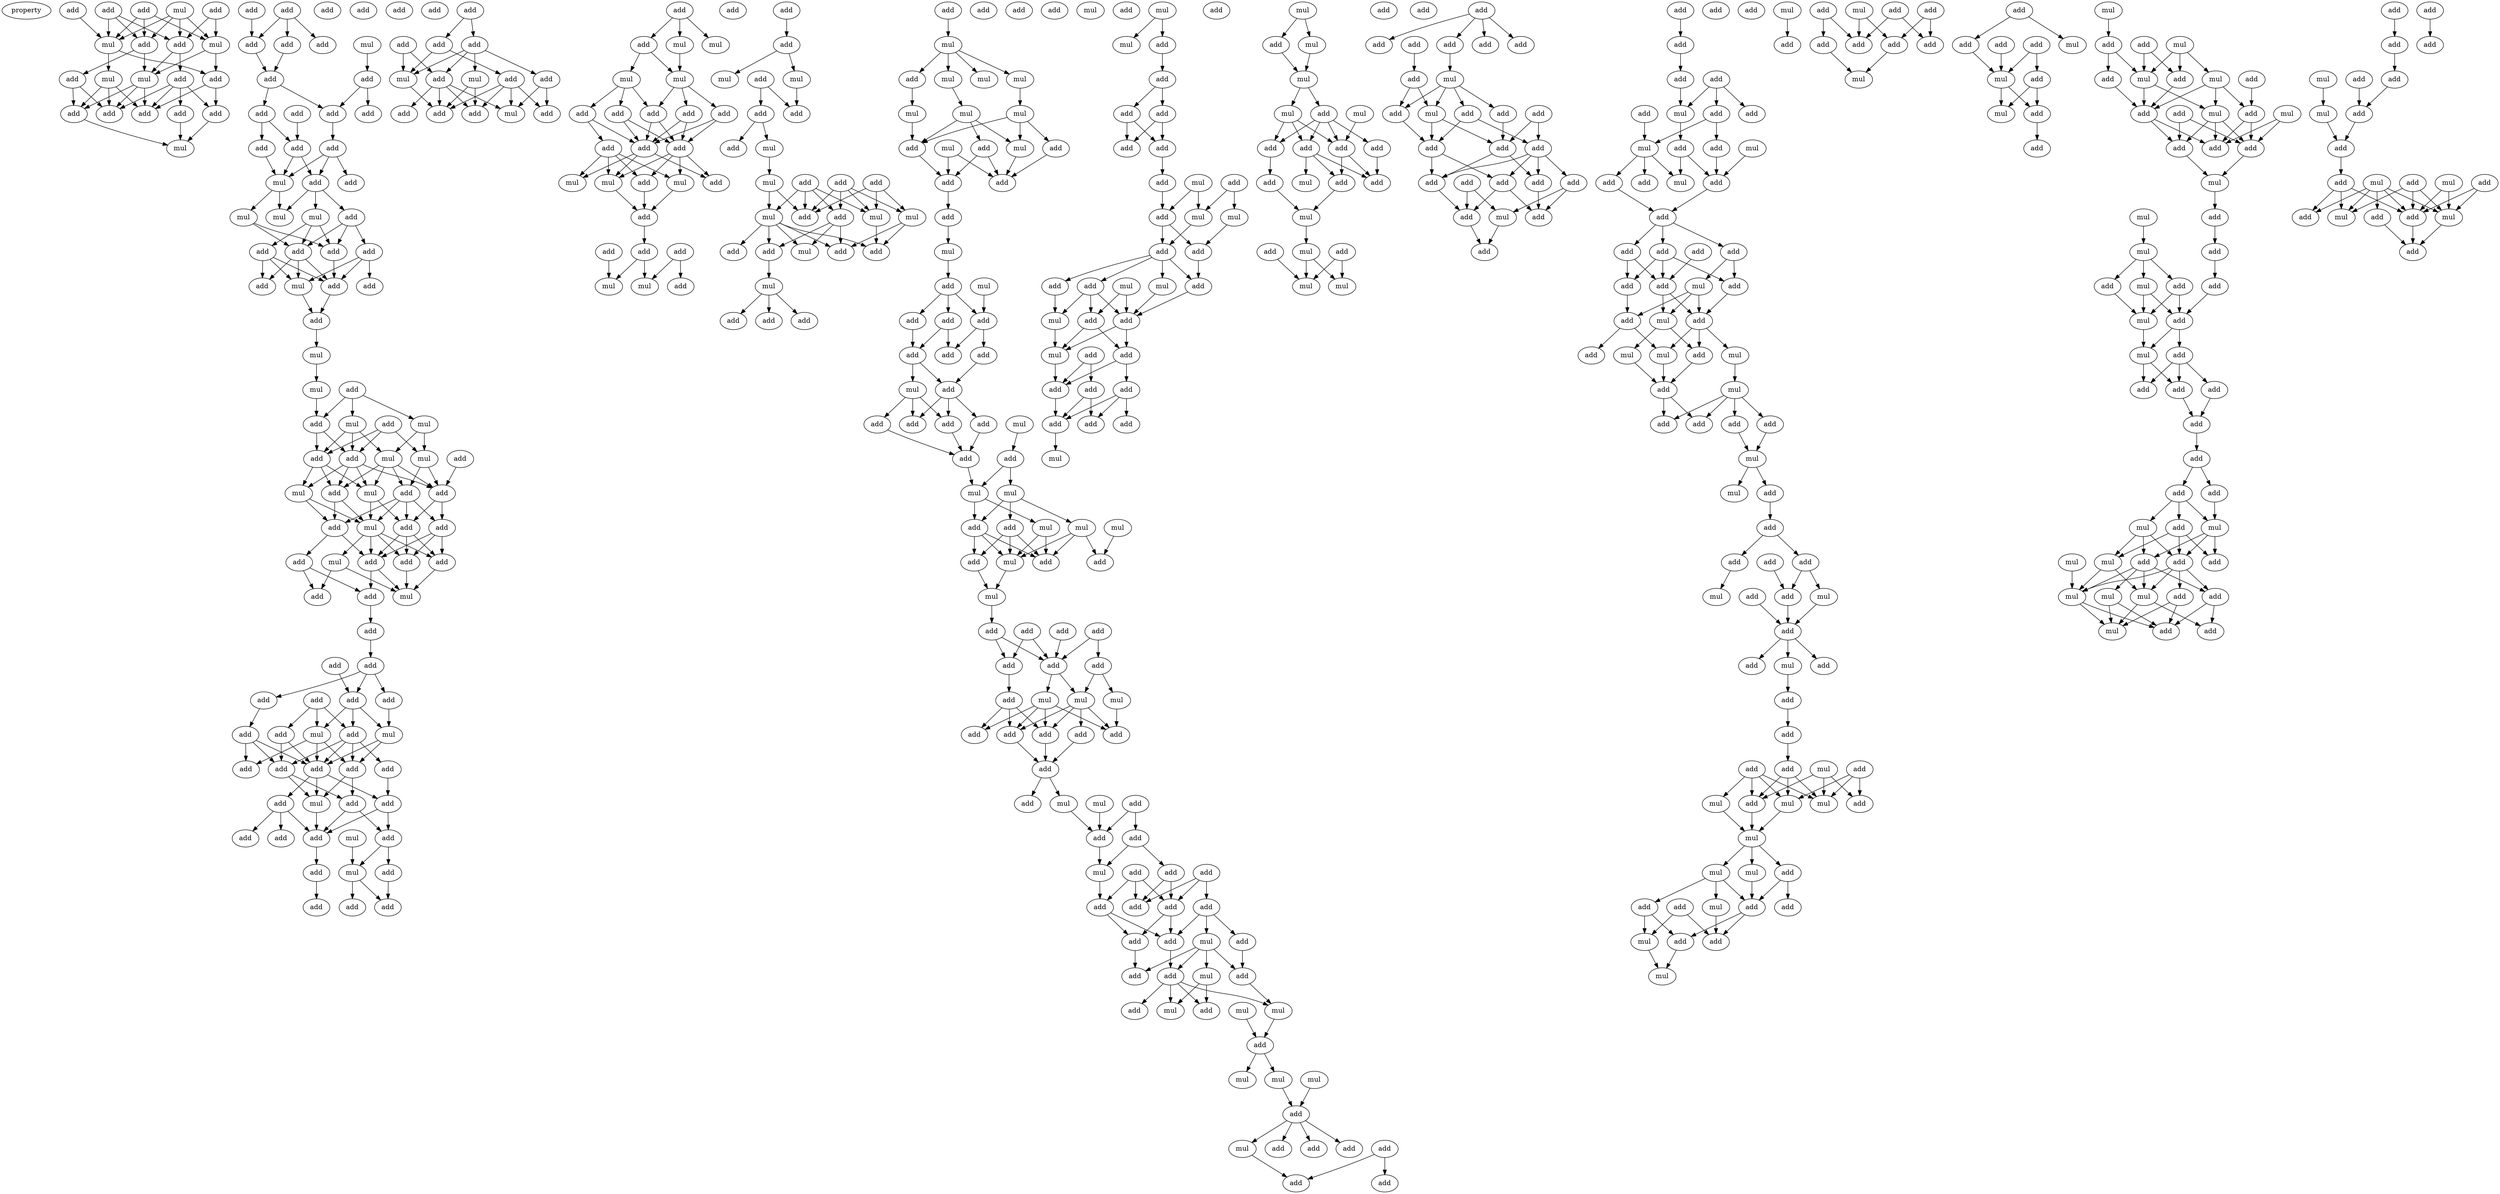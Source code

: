 digraph {
    node [fontcolor=black]
    property [mul=2,lf=1.9]
    0 [ label = mul ];
    1 [ label = add ];
    2 [ label = add ];
    3 [ label = add ];
    4 [ label = add ];
    5 [ label = add ];
    6 [ label = mul ];
    7 [ label = add ];
    8 [ label = mul ];
    9 [ label = add ];
    10 [ label = mul ];
    11 [ label = add ];
    12 [ label = mul ];
    13 [ label = add ];
    14 [ label = add ];
    15 [ label = add ];
    16 [ label = add ];
    17 [ label = add ];
    18 [ label = add ];
    19 [ label = mul ];
    20 [ label = add ];
    21 [ label = add ];
    22 [ label = add ];
    23 [ label = mul ];
    24 [ label = add ];
    25 [ label = add ];
    26 [ label = add ];
    27 [ label = add ];
    28 [ label = add ];
    29 [ label = add ];
    30 [ label = add ];
    31 [ label = add ];
    32 [ label = add ];
    33 [ label = add ];
    34 [ label = add ];
    35 [ label = add ];
    36 [ label = add ];
    37 [ label = mul ];
    38 [ label = mul ];
    39 [ label = add ];
    40 [ label = mul ];
    41 [ label = mul ];
    42 [ label = add ];
    43 [ label = add ];
    44 [ label = add ];
    45 [ label = add ];
    46 [ label = add ];
    47 [ label = add ];
    48 [ label = add ];
    49 [ label = mul ];
    50 [ label = add ];
    51 [ label = mul ];
    52 [ label = add ];
    53 [ label = add ];
    54 [ label = mul ];
    55 [ label = mul ];
    56 [ label = add ];
    57 [ label = add ];
    58 [ label = mul ];
    59 [ label = mul ];
    60 [ label = add ];
    61 [ label = mul ];
    62 [ label = add ];
    63 [ label = add ];
    64 [ label = add ];
    65 [ label = mul ];
    66 [ label = add ];
    67 [ label = mul ];
    68 [ label = add ];
    69 [ label = add ];
    70 [ label = mul ];
    71 [ label = add ];
    72 [ label = add ];
    73 [ label = add ];
    74 [ label = add ];
    75 [ label = add ];
    76 [ label = add ];
    77 [ label = mul ];
    78 [ label = add ];
    79 [ label = mul ];
    80 [ label = add ];
    81 [ label = add ];
    82 [ label = add ];
    83 [ label = add ];
    84 [ label = add ];
    85 [ label = add ];
    86 [ label = add ];
    87 [ label = add ];
    88 [ label = add ];
    89 [ label = add ];
    90 [ label = add ];
    91 [ label = add ];
    92 [ label = mul ];
    93 [ label = add ];
    94 [ label = mul ];
    95 [ label = add ];
    96 [ label = add ];
    97 [ label = add ];
    98 [ label = add ];
    99 [ label = add ];
    100 [ label = mul ];
    101 [ label = add ];
    102 [ label = add ];
    103 [ label = add ];
    104 [ label = mul ];
    105 [ label = add ];
    106 [ label = add ];
    107 [ label = add ];
    108 [ label = add ];
    109 [ label = add ];
    110 [ label = mul ];
    111 [ label = add ];
    112 [ label = add ];
    113 [ label = add ];
    114 [ label = add ];
    115 [ label = add ];
    116 [ label = add ];
    117 [ label = add ];
    118 [ label = add ];
    119 [ label = add ];
    120 [ label = add ];
    121 [ label = add ];
    122 [ label = mul ];
    123 [ label = mul ];
    124 [ label = add ];
    125 [ label = add ];
    126 [ label = add ];
    127 [ label = mul ];
    128 [ label = add ];
    129 [ label = add ];
    130 [ label = add ];
    131 [ label = mul ];
    132 [ label = add ];
    133 [ label = mul ];
    134 [ label = mul ];
    135 [ label = mul ];
    136 [ label = add ];
    137 [ label = add ];
    138 [ label = add ];
    139 [ label = add ];
    140 [ label = add ];
    141 [ label = add ];
    142 [ label = add ];
    143 [ label = add ];
    144 [ label = add ];
    145 [ label = mul ];
    146 [ label = mul ];
    147 [ label = add ];
    148 [ label = mul ];
    149 [ label = add ];
    150 [ label = add ];
    151 [ label = add ];
    152 [ label = add ];
    153 [ label = add ];
    154 [ label = add ];
    155 [ label = mul ];
    156 [ label = mul ];
    157 [ label = add ];
    158 [ label = add ];
    159 [ label = mul ];
    160 [ label = mul ];
    161 [ label = add ];
    162 [ label = add ];
    163 [ label = add ];
    164 [ label = add ];
    165 [ label = mul ];
    166 [ label = mul ];
    167 [ label = add ];
    168 [ label = add ];
    169 [ label = add ];
    170 [ label = mul ];
    171 [ label = mul ];
    172 [ label = add ];
    173 [ label = add ];
    174 [ label = mul ];
    175 [ label = add ];
    176 [ label = add ];
    177 [ label = mul ];
    178 [ label = add ];
    179 [ label = add ];
    180 [ label = mul ];
    181 [ label = add ];
    182 [ label = add ];
    183 [ label = add ];
    184 [ label = add ];
    185 [ label = mul ];
    186 [ label = add ];
    187 [ label = mul ];
    188 [ label = mul ];
    189 [ label = mul ];
    190 [ label = add ];
    191 [ label = mul ];
    192 [ label = mul ];
    193 [ label = mul ];
    194 [ label = add ];
    195 [ label = add ];
    196 [ label = mul ];
    197 [ label = mul ];
    198 [ label = add ];
    199 [ label = add ];
    200 [ label = add ];
    201 [ label = add ];
    202 [ label = mul ];
    203 [ label = add ];
    204 [ label = add ];
    205 [ label = mul ];
    206 [ label = add ];
    207 [ label = add ];
    208 [ label = add ];
    209 [ label = add ];
    210 [ label = add ];
    211 [ label = add ];
    212 [ label = add ];
    213 [ label = mul ];
    214 [ label = add ];
    215 [ label = add ];
    216 [ label = add ];
    217 [ label = add ];
    218 [ label = add ];
    219 [ label = mul ];
    220 [ label = add ];
    221 [ label = add ];
    222 [ label = mul ];
    223 [ label = mul ];
    224 [ label = add ];
    225 [ label = mul ];
    226 [ label = mul ];
    227 [ label = mul ];
    228 [ label = add ];
    229 [ label = add ];
    230 [ label = mul ];
    231 [ label = add ];
    232 [ label = add ];
    233 [ label = mul ];
    234 [ label = mul ];
    235 [ label = add ];
    236 [ label = add ];
    237 [ label = add ];
    238 [ label = add ];
    239 [ label = add ];
    240 [ label = add ];
    241 [ label = add ];
    242 [ label = mul ];
    243 [ label = mul ];
    244 [ label = mul ];
    245 [ label = add ];
    246 [ label = add ];
    247 [ label = add ];
    248 [ label = add ];
    249 [ label = add ];
    250 [ label = add ];
    251 [ label = add ];
    252 [ label = add ];
    253 [ label = mul ];
    254 [ label = add ];
    255 [ label = mul ];
    256 [ label = add ];
    257 [ label = add ];
    258 [ label = mul ];
    259 [ label = add ];
    260 [ label = add ];
    261 [ label = add ];
    262 [ label = add ];
    263 [ label = add ];
    264 [ label = add ];
    265 [ label = add ];
    266 [ label = mul ];
    267 [ label = add ];
    268 [ label = add ];
    269 [ label = add ];
    270 [ label = mul ];
    271 [ label = add ];
    272 [ label = add ];
    273 [ label = add ];
    274 [ label = add ];
    275 [ label = mul ];
    276 [ label = add ];
    277 [ label = mul ];
    278 [ label = mul ];
    279 [ label = add ];
    280 [ label = mul ];
    281 [ label = add ];
    282 [ label = mul ];
    283 [ label = mul ];
    284 [ label = add ];
    285 [ label = add ];
    286 [ label = add ];
    287 [ label = add ];
    288 [ label = add ];
    289 [ label = mul ];
    290 [ label = add ];
    291 [ label = add ];
    292 [ label = mul ];
    293 [ label = mul ];
    294 [ label = add ];
    295 [ label = add ];
    296 [ label = add ];
    297 [ label = add ];
    298 [ label = add ];
    299 [ label = add ];
    300 [ label = add ];
    301 [ label = add ];
    302 [ label = mul ];
    303 [ label = add ];
    304 [ label = mul ];
    305 [ label = mul ];
    306 [ label = add ];
    307 [ label = add ];
    308 [ label = mul ];
    309 [ label = add ];
    310 [ label = add ];
    311 [ label = mul ];
    312 [ label = add ];
    313 [ label = add ];
    314 [ label = add ];
    315 [ label = mul ];
    316 [ label = add ];
    317 [ label = mul ];
    318 [ label = add ];
    319 [ label = add ];
    320 [ label = add ];
    321 [ label = add ];
    322 [ label = add ];
    323 [ label = add ];
    324 [ label = add ];
    325 [ label = add ];
    326 [ label = mul ];
    327 [ label = mul ];
    328 [ label = add ];
    329 [ label = mul ];
    330 [ label = mul ];
    331 [ label = mul ];
    332 [ label = mul ];
    333 [ label = add ];
    334 [ label = add ];
    335 [ label = add ];
    336 [ label = add ];
    337 [ label = add ];
    338 [ label = add ];
    339 [ label = mul ];
    340 [ label = add ];
    341 [ label = add ];
    342 [ label = add ];
    343 [ label = mul ];
    344 [ label = mul ];
    345 [ label = add ];
    346 [ label = add ];
    347 [ label = add ];
    348 [ label = mul ];
    349 [ label = mul ];
    350 [ label = add ];
    351 [ label = add ];
    352 [ label = add ];
    353 [ label = add ];
    354 [ label = add ];
    355 [ label = add ];
    356 [ label = mul ];
    357 [ label = add ];
    358 [ label = add ];
    359 [ label = mul ];
    360 [ label = add ];
    361 [ label = add ];
    362 [ label = add ];
    363 [ label = add ];
    364 [ label = add ];
    365 [ label = add ];
    366 [ label = add ];
    367 [ label = add ];
    368 [ label = add ];
    369 [ label = add ];
    370 [ label = add ];
    371 [ label = add ];
    372 [ label = mul ];
    373 [ label = add ];
    374 [ label = add ];
    375 [ label = add ];
    376 [ label = add ];
    377 [ label = add ];
    378 [ label = add ];
    379 [ label = add ];
    380 [ label = add ];
    381 [ label = mul ];
    382 [ label = add ];
    383 [ label = add ];
    384 [ label = add ];
    385 [ label = mul ];
    386 [ label = mul ];
    387 [ label = mul ];
    388 [ label = add ];
    389 [ label = add ];
    390 [ label = add ];
    391 [ label = add ];
    392 [ label = add ];
    393 [ label = add ];
    394 [ label = add ];
    395 [ label = add ];
    396 [ label = add ];
    397 [ label = mul ];
    398 [ label = add ];
    399 [ label = add ];
    400 [ label = add ];
    401 [ label = mul ];
    402 [ label = add ];
    403 [ label = add ];
    404 [ label = mul ];
    405 [ label = mul ];
    406 [ label = add ];
    407 [ label = mul ];
    408 [ label = mul ];
    409 [ label = add ];
    410 [ label = add ];
    411 [ label = add ];
    412 [ label = add ];
    413 [ label = add ];
    414 [ label = mul ];
    415 [ label = mul ];
    416 [ label = add ];
    417 [ label = add ];
    418 [ label = add ];
    419 [ label = add ];
    420 [ label = add ];
    421 [ label = add ];
    422 [ label = add ];
    423 [ label = mul ];
    424 [ label = mul ];
    425 [ label = add ];
    426 [ label = add ];
    427 [ label = add ];
    428 [ label = add ];
    429 [ label = mul ];
    430 [ label = add ];
    431 [ label = mul ];
    432 [ label = add ];
    433 [ label = add ];
    434 [ label = add ];
    435 [ label = mul ];
    436 [ label = add ];
    437 [ label = add ];
    438 [ label = add ];
    439 [ label = add ];
    440 [ label = mul ];
    441 [ label = add ];
    442 [ label = mul ];
    443 [ label = mul ];
    444 [ label = mul ];
    445 [ label = mul ];
    446 [ label = mul ];
    447 [ label = add ];
    448 [ label = add ];
    449 [ label = add ];
    450 [ label = add ];
    451 [ label = mul ];
    452 [ label = add ];
    453 [ label = add ];
    454 [ label = mul ];
    455 [ label = add ];
    456 [ label = mul ];
    457 [ label = add ];
    458 [ label = add ];
    459 [ label = add ];
    460 [ label = mul ];
    461 [ label = add ];
    462 [ label = add ];
    463 [ label = add ];
    464 [ label = add ];
    465 [ label = mul ];
    466 [ label = add ];
    467 [ label = add ];
    468 [ label = mul ];
    469 [ label = add ];
    470 [ label = add ];
    471 [ label = mul ];
    472 [ label = add ];
    473 [ label = mul ];
    474 [ label = add ];
    475 [ label = add ];
    476 [ label = mul ];
    477 [ label = add ];
    478 [ label = add ];
    479 [ label = mul ];
    480 [ label = mul ];
    481 [ label = add ];
    482 [ label = add ];
    483 [ label = mul ];
    484 [ label = add ];
    485 [ label = add ];
    486 [ label = add ];
    487 [ label = mul ];
    488 [ label = add ];
    489 [ label = mul ];
    490 [ label = add ];
    491 [ label = add ];
    492 [ label = add ];
    493 [ label = mul ];
    494 [ label = add ];
    495 [ label = mul ];
    496 [ label = add ];
    497 [ label = mul ];
    498 [ label = add ];
    499 [ label = mul ];
    500 [ label = add ];
    501 [ label = add ];
    502 [ label = add ];
    503 [ label = mul ];
    504 [ label = mul ];
    505 [ label = add ];
    506 [ label = add ];
    507 [ label = add ];
    508 [ label = add ];
    509 [ label = add ];
    510 [ label = add ];
    511 [ label = add ];
    512 [ label = add ];
    513 [ label = add ];
    514 [ label = mul ];
    515 [ label = mul ];
    516 [ label = add ];
    517 [ label = add ];
    518 [ label = mul ];
    519 [ label = mul ];
    520 [ label = add ];
    521 [ label = mul ];
    522 [ label = add ];
    523 [ label = add ];
    524 [ label = mul ];
    525 [ label = mul ];
    526 [ label = add ];
    527 [ label = mul ];
    528 [ label = add ];
    529 [ label = add ];
    530 [ label = add ];
    531 [ label = mul ];
    532 [ label = add ];
    533 [ label = add ];
    534 [ label = add ];
    535 [ label = mul ];
    536 [ label = add ];
    537 [ label = add ];
    538 [ label = add ];
    539 [ label = add ];
    540 [ label = mul ];
    541 [ label = mul ];
    542 [ label = add ];
    543 [ label = add ];
    544 [ label = add ];
    545 [ label = mul ];
    546 [ label = add ];
    547 [ label = mul ];
    548 [ label = add ];
    549 [ label = add ];
    0 -> 5 [ name = 0 ];
    0 -> 6 [ name = 1 ];
    0 -> 7 [ name = 2 ];
    0 -> 8 [ name = 3 ];
    1 -> 5 [ name = 4 ];
    1 -> 7 [ name = 5 ];
    1 -> 8 [ name = 6 ];
    2 -> 8 [ name = 7 ];
    3 -> 5 [ name = 8 ];
    3 -> 6 [ name = 9 ];
    4 -> 6 [ name = 10 ];
    4 -> 7 [ name = 11 ];
    4 -> 8 [ name = 12 ];
    5 -> 10 [ name = 13 ];
    5 -> 13 [ name = 14 ];
    6 -> 9 [ name = 15 ];
    6 -> 10 [ name = 16 ];
    7 -> 10 [ name = 17 ];
    7 -> 11 [ name = 18 ];
    8 -> 9 [ name = 19 ];
    8 -> 12 [ name = 20 ];
    9 -> 15 [ name = 21 ];
    9 -> 18 [ name = 22 ];
    10 -> 15 [ name = 23 ];
    10 -> 16 [ name = 24 ];
    10 -> 17 [ name = 25 ];
    11 -> 16 [ name = 26 ];
    11 -> 17 [ name = 27 ];
    12 -> 15 [ name = 28 ];
    12 -> 16 [ name = 29 ];
    12 -> 17 [ name = 30 ];
    13 -> 14 [ name = 31 ];
    13 -> 15 [ name = 32 ];
    13 -> 17 [ name = 33 ];
    13 -> 18 [ name = 34 ];
    14 -> 19 [ name = 35 ];
    16 -> 19 [ name = 36 ];
    18 -> 19 [ name = 37 ];
    20 -> 22 [ name = 38 ];
    20 -> 24 [ name = 39 ];
    20 -> 25 [ name = 40 ];
    21 -> 22 [ name = 41 ];
    22 -> 26 [ name = 42 ];
    23 -> 27 [ name = 43 ];
    24 -> 26 [ name = 44 ];
    26 -> 30 [ name = 45 ];
    26 -> 31 [ name = 46 ];
    27 -> 29 [ name = 47 ];
    27 -> 30 [ name = 48 ];
    28 -> 32 [ name = 49 ];
    30 -> 33 [ name = 50 ];
    31 -> 32 [ name = 51 ];
    31 -> 34 [ name = 52 ];
    32 -> 36 [ name = 53 ];
    32 -> 37 [ name = 54 ];
    33 -> 35 [ name = 55 ];
    33 -> 36 [ name = 56 ];
    33 -> 37 [ name = 57 ];
    34 -> 37 [ name = 58 ];
    36 -> 38 [ name = 59 ];
    36 -> 39 [ name = 60 ];
    36 -> 40 [ name = 61 ];
    37 -> 40 [ name = 62 ];
    37 -> 41 [ name = 63 ];
    38 -> 42 [ name = 64 ];
    38 -> 43 [ name = 65 ];
    38 -> 44 [ name = 66 ];
    39 -> 43 [ name = 67 ];
    39 -> 44 [ name = 68 ];
    39 -> 45 [ name = 69 ];
    41 -> 43 [ name = 70 ];
    41 -> 44 [ name = 71 ];
    42 -> 46 [ name = 72 ];
    42 -> 47 [ name = 73 ];
    42 -> 49 [ name = 74 ];
    43 -> 46 [ name = 75 ];
    44 -> 46 [ name = 76 ];
    44 -> 47 [ name = 77 ];
    44 -> 49 [ name = 78 ];
    45 -> 46 [ name = 79 ];
    45 -> 48 [ name = 80 ];
    45 -> 49 [ name = 81 ];
    46 -> 50 [ name = 82 ];
    49 -> 50 [ name = 83 ];
    50 -> 51 [ name = 84 ];
    51 -> 54 [ name = 85 ];
    53 -> 55 [ name = 86 ];
    53 -> 56 [ name = 87 ];
    53 -> 58 [ name = 88 ];
    54 -> 56 [ name = 89 ];
    55 -> 59 [ name = 90 ];
    55 -> 60 [ name = 91 ];
    55 -> 62 [ name = 92 ];
    56 -> 60 [ name = 93 ];
    56 -> 62 [ name = 94 ];
    57 -> 60 [ name = 95 ];
    57 -> 61 [ name = 96 ];
    57 -> 62 [ name = 97 ];
    58 -> 59 [ name = 98 ];
    58 -> 61 [ name = 99 ];
    59 -> 64 [ name = 100 ];
    59 -> 66 [ name = 101 ];
    59 -> 67 [ name = 102 ];
    59 -> 68 [ name = 103 ];
    60 -> 65 [ name = 104 ];
    60 -> 66 [ name = 105 ];
    60 -> 67 [ name = 106 ];
    60 -> 68 [ name = 107 ];
    61 -> 64 [ name = 108 ];
    61 -> 66 [ name = 109 ];
    62 -> 65 [ name = 110 ];
    62 -> 67 [ name = 111 ];
    62 -> 68 [ name = 112 ];
    63 -> 66 [ name = 113 ];
    64 -> 69 [ name = 114 ];
    64 -> 70 [ name = 115 ];
    64 -> 71 [ name = 116 ];
    64 -> 72 [ name = 117 ];
    65 -> 69 [ name = 118 ];
    65 -> 70 [ name = 119 ];
    66 -> 71 [ name = 120 ];
    66 -> 72 [ name = 121 ];
    67 -> 70 [ name = 122 ];
    67 -> 71 [ name = 123 ];
    68 -> 69 [ name = 124 ];
    68 -> 70 [ name = 125 ];
    69 -> 73 [ name = 126 ];
    69 -> 74 [ name = 127 ];
    70 -> 73 [ name = 128 ];
    70 -> 75 [ name = 129 ];
    70 -> 76 [ name = 130 ];
    70 -> 77 [ name = 131 ];
    71 -> 73 [ name = 132 ];
    71 -> 75 [ name = 133 ];
    71 -> 76 [ name = 134 ];
    72 -> 73 [ name = 135 ];
    72 -> 75 [ name = 136 ];
    72 -> 76 [ name = 137 ];
    73 -> 79 [ name = 138 ];
    73 -> 80 [ name = 139 ];
    74 -> 80 [ name = 140 ];
    74 -> 81 [ name = 141 ];
    75 -> 79 [ name = 142 ];
    76 -> 79 [ name = 143 ];
    77 -> 79 [ name = 144 ];
    77 -> 81 [ name = 145 ];
    80 -> 82 [ name = 146 ];
    82 -> 84 [ name = 147 ];
    83 -> 87 [ name = 148 ];
    84 -> 87 [ name = 149 ];
    84 -> 88 [ name = 150 ];
    84 -> 89 [ name = 151 ];
    86 -> 90 [ name = 152 ];
    86 -> 91 [ name = 153 ];
    86 -> 92 [ name = 154 ];
    87 -> 91 [ name = 155 ];
    87 -> 92 [ name = 156 ];
    87 -> 94 [ name = 157 ];
    88 -> 93 [ name = 158 ];
    89 -> 94 [ name = 159 ];
    90 -> 95 [ name = 160 ];
    90 -> 99 [ name = 161 ];
    91 -> 95 [ name = 162 ];
    91 -> 96 [ name = 163 ];
    91 -> 98 [ name = 164 ];
    91 -> 99 [ name = 165 ];
    92 -> 95 [ name = 166 ];
    92 -> 96 [ name = 167 ];
    92 -> 97 [ name = 168 ];
    93 -> 95 [ name = 169 ];
    93 -> 97 [ name = 170 ];
    93 -> 99 [ name = 171 ];
    94 -> 95 [ name = 172 ];
    94 -> 96 [ name = 173 ];
    95 -> 100 [ name = 174 ];
    95 -> 102 [ name = 175 ];
    95 -> 103 [ name = 176 ];
    96 -> 100 [ name = 177 ];
    96 -> 101 [ name = 178 ];
    98 -> 103 [ name = 179 ];
    99 -> 100 [ name = 180 ];
    99 -> 101 [ name = 181 ];
    100 -> 106 [ name = 182 ];
    101 -> 105 [ name = 183 ];
    101 -> 106 [ name = 184 ];
    102 -> 106 [ name = 185 ];
    102 -> 107 [ name = 186 ];
    102 -> 108 [ name = 187 ];
    103 -> 105 [ name = 188 ];
    103 -> 106 [ name = 189 ];
    104 -> 110 [ name = 190 ];
    105 -> 110 [ name = 191 ];
    105 -> 111 [ name = 192 ];
    106 -> 109 [ name = 193 ];
    109 -> 113 [ name = 194 ];
    110 -> 112 [ name = 195 ];
    110 -> 115 [ name = 196 ];
    111 -> 115 [ name = 197 ];
    116 -> 117 [ name = 198 ];
    116 -> 118 [ name = 199 ];
    117 -> 120 [ name = 200 ];
    117 -> 121 [ name = 201 ];
    117 -> 122 [ name = 202 ];
    117 -> 123 [ name = 203 ];
    118 -> 122 [ name = 204 ];
    118 -> 124 [ name = 205 ];
    119 -> 120 [ name = 206 ];
    119 -> 122 [ name = 207 ];
    120 -> 125 [ name = 208 ];
    120 -> 126 [ name = 209 ];
    120 -> 127 [ name = 210 ];
    120 -> 128 [ name = 211 ];
    121 -> 127 [ name = 212 ];
    121 -> 129 [ name = 213 ];
    122 -> 128 [ name = 214 ];
    123 -> 126 [ name = 215 ];
    123 -> 128 [ name = 216 ];
    124 -> 126 [ name = 217 ];
    124 -> 127 [ name = 218 ];
    124 -> 128 [ name = 219 ];
    124 -> 129 [ name = 220 ];
    130 -> 131 [ name = 221 ];
    130 -> 132 [ name = 222 ];
    130 -> 133 [ name = 223 ];
    131 -> 135 [ name = 224 ];
    132 -> 134 [ name = 225 ];
    132 -> 135 [ name = 226 ];
    134 -> 137 [ name = 227 ];
    134 -> 139 [ name = 228 ];
    134 -> 140 [ name = 229 ];
    135 -> 136 [ name = 230 ];
    135 -> 137 [ name = 231 ];
    135 -> 138 [ name = 232 ];
    136 -> 141 [ name = 233 ];
    136 -> 143 [ name = 234 ];
    137 -> 141 [ name = 235 ];
    137 -> 143 [ name = 236 ];
    138 -> 141 [ name = 237 ];
    138 -> 143 [ name = 238 ];
    139 -> 141 [ name = 239 ];
    139 -> 142 [ name = 240 ];
    140 -> 141 [ name = 241 ];
    140 -> 143 [ name = 242 ];
    141 -> 145 [ name = 243 ];
    141 -> 146 [ name = 244 ];
    141 -> 147 [ name = 245 ];
    142 -> 144 [ name = 246 ];
    142 -> 145 [ name = 247 ];
    142 -> 146 [ name = 248 ];
    142 -> 148 [ name = 249 ];
    143 -> 144 [ name = 250 ];
    143 -> 145 [ name = 251 ];
    143 -> 147 [ name = 252 ];
    143 -> 148 [ name = 253 ];
    144 -> 149 [ name = 254 ];
    145 -> 149 [ name = 255 ];
    148 -> 149 [ name = 256 ];
    149 -> 151 [ name = 257 ];
    151 -> 155 [ name = 258 ];
    151 -> 156 [ name = 259 ];
    152 -> 156 [ name = 260 ];
    152 -> 157 [ name = 261 ];
    153 -> 155 [ name = 262 ];
    154 -> 158 [ name = 263 ];
    158 -> 159 [ name = 264 ];
    158 -> 160 [ name = 265 ];
    159 -> 162 [ name = 266 ];
    161 -> 162 [ name = 267 ];
    161 -> 163 [ name = 268 ];
    163 -> 164 [ name = 269 ];
    163 -> 165 [ name = 270 ];
    165 -> 166 [ name = 271 ];
    166 -> 171 [ name = 272 ];
    166 -> 173 [ name = 273 ];
    167 -> 170 [ name = 274 ];
    167 -> 172 [ name = 275 ];
    167 -> 173 [ name = 276 ];
    167 -> 174 [ name = 277 ];
    168 -> 170 [ name = 278 ];
    168 -> 173 [ name = 279 ];
    168 -> 174 [ name = 280 ];
    169 -> 171 [ name = 281 ];
    169 -> 172 [ name = 282 ];
    169 -> 173 [ name = 283 ];
    169 -> 174 [ name = 284 ];
    170 -> 176 [ name = 285 ];
    170 -> 179 [ name = 286 ];
    171 -> 175 [ name = 287 ];
    171 -> 176 [ name = 288 ];
    171 -> 177 [ name = 289 ];
    171 -> 178 [ name = 290 ];
    171 -> 179 [ name = 291 ];
    172 -> 175 [ name = 292 ];
    172 -> 176 [ name = 293 ];
    172 -> 177 [ name = 294 ];
    174 -> 179 [ name = 295 ];
    175 -> 180 [ name = 296 ];
    180 -> 181 [ name = 297 ];
    180 -> 182 [ name = 298 ];
    180 -> 183 [ name = 299 ];
    184 -> 185 [ name = 300 ];
    185 -> 186 [ name = 301 ];
    185 -> 187 [ name = 302 ];
    185 -> 188 [ name = 303 ];
    185 -> 189 [ name = 304 ];
    186 -> 193 [ name = 305 ];
    187 -> 191 [ name = 306 ];
    189 -> 192 [ name = 307 ];
    191 -> 194 [ name = 308 ];
    191 -> 195 [ name = 309 ];
    191 -> 196 [ name = 310 ];
    192 -> 194 [ name = 311 ];
    192 -> 196 [ name = 312 ];
    192 -> 198 [ name = 313 ];
    193 -> 194 [ name = 314 ];
    194 -> 200 [ name = 315 ];
    195 -> 199 [ name = 316 ];
    195 -> 200 [ name = 317 ];
    196 -> 199 [ name = 318 ];
    197 -> 199 [ name = 319 ];
    197 -> 200 [ name = 320 ];
    198 -> 199 [ name = 321 ];
    200 -> 201 [ name = 322 ];
    201 -> 202 [ name = 323 ];
    202 -> 203 [ name = 324 ];
    203 -> 206 [ name = 325 ];
    203 -> 207 [ name = 326 ];
    203 -> 209 [ name = 327 ];
    205 -> 207 [ name = 328 ];
    206 -> 210 [ name = 329 ];
    206 -> 212 [ name = 330 ];
    207 -> 210 [ name = 331 ];
    207 -> 211 [ name = 332 ];
    209 -> 212 [ name = 333 ];
    211 -> 214 [ name = 334 ];
    212 -> 213 [ name = 335 ];
    212 -> 214 [ name = 336 ];
    213 -> 215 [ name = 337 ];
    213 -> 216 [ name = 338 ];
    213 -> 217 [ name = 339 ];
    214 -> 215 [ name = 340 ];
    214 -> 217 [ name = 341 ];
    214 -> 218 [ name = 342 ];
    216 -> 221 [ name = 343 ];
    217 -> 221 [ name = 344 ];
    218 -> 221 [ name = 345 ];
    219 -> 220 [ name = 346 ];
    220 -> 222 [ name = 347 ];
    220 -> 223 [ name = 348 ];
    221 -> 222 [ name = 349 ];
    222 -> 227 [ name = 350 ];
    222 -> 228 [ name = 351 ];
    223 -> 224 [ name = 352 ];
    223 -> 225 [ name = 353 ];
    223 -> 228 [ name = 354 ];
    224 -> 229 [ name = 355 ];
    224 -> 230 [ name = 356 ];
    224 -> 231 [ name = 357 ];
    225 -> 230 [ name = 358 ];
    225 -> 231 [ name = 359 ];
    225 -> 232 [ name = 360 ];
    226 -> 232 [ name = 361 ];
    227 -> 230 [ name = 362 ];
    227 -> 231 [ name = 363 ];
    228 -> 229 [ name = 364 ];
    228 -> 230 [ name = 365 ];
    228 -> 231 [ name = 366 ];
    229 -> 233 [ name = 367 ];
    230 -> 233 [ name = 368 ];
    233 -> 236 [ name = 369 ];
    235 -> 240 [ name = 370 ];
    235 -> 241 [ name = 371 ];
    236 -> 239 [ name = 372 ];
    236 -> 240 [ name = 373 ];
    237 -> 240 [ name = 374 ];
    238 -> 239 [ name = 375 ];
    238 -> 240 [ name = 376 ];
    239 -> 245 [ name = 377 ];
    240 -> 242 [ name = 378 ];
    240 -> 244 [ name = 379 ];
    241 -> 243 [ name = 380 ];
    241 -> 244 [ name = 381 ];
    242 -> 246 [ name = 382 ];
    242 -> 247 [ name = 383 ];
    242 -> 248 [ name = 384 ];
    242 -> 250 [ name = 385 ];
    243 -> 250 [ name = 386 ];
    244 -> 246 [ name = 387 ];
    244 -> 248 [ name = 388 ];
    244 -> 249 [ name = 389 ];
    244 -> 250 [ name = 390 ];
    245 -> 246 [ name = 391 ];
    245 -> 247 [ name = 392 ];
    245 -> 248 [ name = 393 ];
    246 -> 251 [ name = 394 ];
    248 -> 251 [ name = 395 ];
    249 -> 251 [ name = 396 ];
    251 -> 254 [ name = 397 ];
    251 -> 255 [ name = 398 ];
    252 -> 256 [ name = 399 ];
    252 -> 257 [ name = 400 ];
    253 -> 257 [ name = 401 ];
    255 -> 257 [ name = 402 ];
    256 -> 258 [ name = 403 ];
    256 -> 260 [ name = 404 ];
    257 -> 258 [ name = 405 ];
    258 -> 262 [ name = 406 ];
    259 -> 263 [ name = 407 ];
    259 -> 264 [ name = 408 ];
    259 -> 265 [ name = 409 ];
    260 -> 263 [ name = 410 ];
    260 -> 265 [ name = 411 ];
    261 -> 262 [ name = 412 ];
    261 -> 263 [ name = 413 ];
    261 -> 265 [ name = 414 ];
    262 -> 268 [ name = 415 ];
    262 -> 269 [ name = 416 ];
    264 -> 266 [ name = 417 ];
    264 -> 267 [ name = 418 ];
    264 -> 269 [ name = 419 ];
    265 -> 268 [ name = 420 ];
    265 -> 269 [ name = 421 ];
    266 -> 270 [ name = 422 ];
    266 -> 271 [ name = 423 ];
    266 -> 272 [ name = 424 ];
    266 -> 273 [ name = 425 ];
    267 -> 271 [ name = 426 ];
    268 -> 273 [ name = 427 ];
    269 -> 272 [ name = 428 ];
    270 -> 274 [ name = 429 ];
    270 -> 275 [ name = 430 ];
    271 -> 278 [ name = 431 ];
    272 -> 274 [ name = 432 ];
    272 -> 275 [ name = 433 ];
    272 -> 276 [ name = 434 ];
    272 -> 278 [ name = 435 ];
    277 -> 279 [ name = 436 ];
    278 -> 279 [ name = 437 ];
    279 -> 280 [ name = 438 ];
    279 -> 283 [ name = 439 ];
    282 -> 284 [ name = 440 ];
    283 -> 284 [ name = 441 ];
    284 -> 285 [ name = 442 ];
    284 -> 286 [ name = 443 ];
    284 -> 287 [ name = 444 ];
    284 -> 289 [ name = 445 ];
    288 -> 290 [ name = 446 ];
    288 -> 291 [ name = 447 ];
    289 -> 290 [ name = 448 ];
    292 -> 293 [ name = 449 ];
    292 -> 294 [ name = 450 ];
    294 -> 295 [ name = 451 ];
    295 -> 296 [ name = 452 ];
    295 -> 297 [ name = 453 ];
    296 -> 298 [ name = 454 ];
    296 -> 299 [ name = 455 ];
    297 -> 298 [ name = 456 ];
    297 -> 299 [ name = 457 ];
    299 -> 300 [ name = 458 ];
    300 -> 303 [ name = 459 ];
    301 -> 304 [ name = 460 ];
    301 -> 305 [ name = 461 ];
    302 -> 303 [ name = 462 ];
    302 -> 305 [ name = 463 ];
    303 -> 306 [ name = 464 ];
    303 -> 307 [ name = 465 ];
    304 -> 307 [ name = 466 ];
    305 -> 306 [ name = 467 ];
    306 -> 309 [ name = 468 ];
    306 -> 310 [ name = 469 ];
    306 -> 311 [ name = 470 ];
    306 -> 312 [ name = 471 ];
    307 -> 309 [ name = 472 ];
    308 -> 313 [ name = 473 ];
    308 -> 314 [ name = 474 ];
    309 -> 314 [ name = 475 ];
    310 -> 315 [ name = 476 ];
    311 -> 314 [ name = 477 ];
    312 -> 313 [ name = 478 ];
    312 -> 314 [ name = 479 ];
    312 -> 315 [ name = 480 ];
    313 -> 316 [ name = 481 ];
    313 -> 317 [ name = 482 ];
    314 -> 316 [ name = 483 ];
    314 -> 317 [ name = 484 ];
    315 -> 317 [ name = 485 ];
    316 -> 321 [ name = 486 ];
    316 -> 322 [ name = 487 ];
    317 -> 321 [ name = 488 ];
    318 -> 319 [ name = 489 ];
    318 -> 321 [ name = 490 ];
    319 -> 323 [ name = 491 ];
    319 -> 325 [ name = 492 ];
    321 -> 325 [ name = 493 ];
    322 -> 323 [ name = 494 ];
    322 -> 324 [ name = 495 ];
    322 -> 325 [ name = 496 ];
    325 -> 326 [ name = 497 ];
    327 -> 328 [ name = 498 ];
    327 -> 329 [ name = 499 ];
    328 -> 330 [ name = 500 ];
    329 -> 330 [ name = 501 ];
    330 -> 332 [ name = 502 ];
    330 -> 333 [ name = 503 ];
    331 -> 335 [ name = 504 ];
    332 -> 335 [ name = 505 ];
    332 -> 337 [ name = 506 ];
    332 -> 338 [ name = 507 ];
    333 -> 335 [ name = 508 ];
    333 -> 336 [ name = 509 ];
    333 -> 337 [ name = 510 ];
    333 -> 338 [ name = 511 ];
    335 -> 341 [ name = 512 ];
    335 -> 342 [ name = 513 ];
    336 -> 341 [ name = 514 ];
    337 -> 340 [ name = 515 ];
    338 -> 339 [ name = 516 ];
    338 -> 341 [ name = 517 ];
    338 -> 342 [ name = 518 ];
    340 -> 343 [ name = 519 ];
    342 -> 343 [ name = 520 ];
    343 -> 344 [ name = 521 ];
    344 -> 348 [ name = 522 ];
    344 -> 349 [ name = 523 ];
    345 -> 348 [ name = 524 ];
    346 -> 348 [ name = 525 ];
    346 -> 349 [ name = 526 ];
    350 -> 351 [ name = 527 ];
    350 -> 352 [ name = 528 ];
    350 -> 353 [ name = 529 ];
    350 -> 355 [ name = 530 ];
    354 -> 357 [ name = 531 ];
    355 -> 356 [ name = 532 ];
    356 -> 358 [ name = 533 ];
    356 -> 359 [ name = 534 ];
    356 -> 360 [ name = 535 ];
    356 -> 361 [ name = 536 ];
    357 -> 359 [ name = 537 ];
    357 -> 360 [ name = 538 ];
    358 -> 363 [ name = 539 ];
    359 -> 363 [ name = 540 ];
    359 -> 365 [ name = 541 ];
    360 -> 365 [ name = 542 ];
    361 -> 364 [ name = 543 ];
    361 -> 365 [ name = 544 ];
    362 -> 363 [ name = 545 ];
    362 -> 364 [ name = 546 ];
    363 -> 369 [ name = 547 ];
    363 -> 370 [ name = 548 ];
    364 -> 366 [ name = 549 ];
    364 -> 368 [ name = 550 ];
    364 -> 369 [ name = 551 ];
    364 -> 370 [ name = 552 ];
    365 -> 368 [ name = 553 ];
    365 -> 369 [ name = 554 ];
    366 -> 371 [ name = 555 ];
    366 -> 372 [ name = 556 ];
    367 -> 372 [ name = 557 ];
    367 -> 373 [ name = 558 ];
    368 -> 371 [ name = 559 ];
    368 -> 373 [ name = 560 ];
    369 -> 373 [ name = 561 ];
    370 -> 371 [ name = 562 ];
    372 -> 374 [ name = 563 ];
    373 -> 374 [ name = 564 ];
    375 -> 376 [ name = 565 ];
    376 -> 378 [ name = 566 ];
    377 -> 380 [ name = 567 ];
    377 -> 381 [ name = 568 ];
    377 -> 382 [ name = 569 ];
    378 -> 381 [ name = 570 ];
    379 -> 385 [ name = 571 ];
    380 -> 384 [ name = 572 ];
    380 -> 385 [ name = 573 ];
    381 -> 383 [ name = 574 ];
    383 -> 387 [ name = 575 ];
    383 -> 388 [ name = 576 ];
    384 -> 388 [ name = 577 ];
    385 -> 387 [ name = 578 ];
    385 -> 389 [ name = 579 ];
    385 -> 390 [ name = 580 ];
    386 -> 388 [ name = 581 ];
    388 -> 391 [ name = 582 ];
    389 -> 391 [ name = 583 ];
    391 -> 393 [ name = 584 ];
    391 -> 394 [ name = 585 ];
    391 -> 395 [ name = 586 ];
    392 -> 398 [ name = 587 ];
    393 -> 398 [ name = 588 ];
    393 -> 399 [ name = 589 ];
    394 -> 396 [ name = 590 ];
    394 -> 397 [ name = 591 ];
    395 -> 396 [ name = 592 ];
    395 -> 398 [ name = 593 ];
    395 -> 399 [ name = 594 ];
    396 -> 402 [ name = 595 ];
    397 -> 400 [ name = 596 ];
    397 -> 401 [ name = 597 ];
    397 -> 402 [ name = 598 ];
    398 -> 401 [ name = 599 ];
    398 -> 402 [ name = 600 ];
    399 -> 400 [ name = 601 ];
    400 -> 406 [ name = 602 ];
    400 -> 407 [ name = 603 ];
    401 -> 403 [ name = 604 ];
    401 -> 404 [ name = 605 ];
    402 -> 403 [ name = 606 ];
    402 -> 405 [ name = 607 ];
    402 -> 407 [ name = 608 ];
    403 -> 409 [ name = 609 ];
    404 -> 409 [ name = 610 ];
    405 -> 408 [ name = 611 ];
    407 -> 409 [ name = 612 ];
    408 -> 410 [ name = 613 ];
    408 -> 411 [ name = 614 ];
    408 -> 412 [ name = 615 ];
    408 -> 413 [ name = 616 ];
    409 -> 412 [ name = 617 ];
    409 -> 413 [ name = 618 ];
    410 -> 414 [ name = 619 ];
    411 -> 414 [ name = 620 ];
    414 -> 415 [ name = 621 ];
    414 -> 416 [ name = 622 ];
    416 -> 417 [ name = 623 ];
    417 -> 419 [ name = 624 ];
    417 -> 420 [ name = 625 ];
    418 -> 422 [ name = 626 ];
    419 -> 424 [ name = 627 ];
    420 -> 422 [ name = 628 ];
    420 -> 423 [ name = 629 ];
    422 -> 426 [ name = 630 ];
    423 -> 426 [ name = 631 ];
    425 -> 426 [ name = 632 ];
    426 -> 428 [ name = 633 ];
    426 -> 429 [ name = 634 ];
    426 -> 430 [ name = 635 ];
    429 -> 433 [ name = 636 ];
    431 -> 432 [ name = 637 ];
    433 -> 434 [ name = 638 ];
    434 -> 436 [ name = 639 ];
    435 -> 439 [ name = 640 ];
    435 -> 441 [ name = 641 ];
    435 -> 442 [ name = 642 ];
    436 -> 439 [ name = 643 ];
    436 -> 440 [ name = 644 ];
    436 -> 442 [ name = 645 ];
    437 -> 439 [ name = 646 ];
    437 -> 440 [ name = 647 ];
    437 -> 442 [ name = 648 ];
    437 -> 443 [ name = 649 ];
    438 -> 440 [ name = 650 ];
    438 -> 441 [ name = 651 ];
    438 -> 442 [ name = 652 ];
    439 -> 444 [ name = 653 ];
    440 -> 444 [ name = 654 ];
    443 -> 444 [ name = 655 ];
    444 -> 445 [ name = 656 ];
    444 -> 446 [ name = 657 ];
    444 -> 447 [ name = 658 ];
    445 -> 449 [ name = 659 ];
    445 -> 451 [ name = 660 ];
    445 -> 452 [ name = 661 ];
    446 -> 449 [ name = 662 ];
    447 -> 449 [ name = 663 ];
    447 -> 450 [ name = 664 ];
    448 -> 454 [ name = 665 ];
    448 -> 455 [ name = 666 ];
    449 -> 453 [ name = 667 ];
    449 -> 455 [ name = 668 ];
    451 -> 455 [ name = 669 ];
    452 -> 453 [ name = 670 ];
    452 -> 454 [ name = 671 ];
    453 -> 456 [ name = 672 ];
    454 -> 456 [ name = 673 ];
    457 -> 462 [ name = 674 ];
    457 -> 463 [ name = 675 ];
    458 -> 461 [ name = 676 ];
    458 -> 463 [ name = 677 ];
    459 -> 462 [ name = 678 ];
    459 -> 464 [ name = 679 ];
    460 -> 461 [ name = 680 ];
    460 -> 462 [ name = 681 ];
    461 -> 465 [ name = 682 ];
    464 -> 465 [ name = 683 ];
    466 -> 467 [ name = 684 ];
    466 -> 468 [ name = 685 ];
    467 -> 471 [ name = 686 ];
    469 -> 471 [ name = 687 ];
    470 -> 471 [ name = 688 ];
    470 -> 472 [ name = 689 ];
    471 -> 473 [ name = 690 ];
    471 -> 474 [ name = 691 ];
    472 -> 473 [ name = 692 ];
    472 -> 474 [ name = 693 ];
    474 -> 475 [ name = 694 ];
    476 -> 478 [ name = 695 ];
    477 -> 480 [ name = 696 ];
    477 -> 481 [ name = 697 ];
    478 -> 480 [ name = 698 ];
    478 -> 482 [ name = 699 ];
    479 -> 480 [ name = 700 ];
    479 -> 481 [ name = 701 ];
    479 -> 483 [ name = 702 ];
    480 -> 486 [ name = 703 ];
    480 -> 489 [ name = 704 ];
    481 -> 486 [ name = 705 ];
    482 -> 486 [ name = 706 ];
    483 -> 485 [ name = 707 ];
    483 -> 486 [ name = 708 ];
    483 -> 489 [ name = 709 ];
    484 -> 485 [ name = 710 ];
    485 -> 490 [ name = 711 ];
    485 -> 492 [ name = 712 ];
    486 -> 490 [ name = 713 ];
    486 -> 491 [ name = 714 ];
    487 -> 490 [ name = 715 ];
    487 -> 492 [ name = 716 ];
    488 -> 491 [ name = 717 ];
    488 -> 492 [ name = 718 ];
    489 -> 490 [ name = 719 ];
    489 -> 491 [ name = 720 ];
    489 -> 492 [ name = 721 ];
    491 -> 493 [ name = 722 ];
    492 -> 493 [ name = 723 ];
    493 -> 494 [ name = 724 ];
    494 -> 496 [ name = 725 ];
    495 -> 497 [ name = 726 ];
    496 -> 500 [ name = 727 ];
    497 -> 498 [ name = 728 ];
    497 -> 499 [ name = 729 ];
    497 -> 501 [ name = 730 ];
    498 -> 503 [ name = 731 ];
    499 -> 502 [ name = 732 ];
    499 -> 503 [ name = 733 ];
    500 -> 502 [ name = 734 ];
    501 -> 502 [ name = 735 ];
    501 -> 503 [ name = 736 ];
    502 -> 504 [ name = 737 ];
    502 -> 505 [ name = 738 ];
    503 -> 504 [ name = 739 ];
    504 -> 506 [ name = 740 ];
    504 -> 507 [ name = 741 ];
    505 -> 506 [ name = 742 ];
    505 -> 507 [ name = 743 ];
    505 -> 508 [ name = 744 ];
    506 -> 509 [ name = 745 ];
    508 -> 509 [ name = 746 ];
    509 -> 510 [ name = 747 ];
    510 -> 511 [ name = 748 ];
    510 -> 512 [ name = 749 ];
    511 -> 515 [ name = 750 ];
    512 -> 513 [ name = 751 ];
    512 -> 514 [ name = 752 ];
    512 -> 515 [ name = 753 ];
    513 -> 516 [ name = 754 ];
    513 -> 518 [ name = 755 ];
    513 -> 520 [ name = 756 ];
    514 -> 516 [ name = 757 ];
    514 -> 517 [ name = 758 ];
    514 -> 518 [ name = 759 ];
    515 -> 516 [ name = 760 ];
    515 -> 517 [ name = 761 ];
    515 -> 520 [ name = 762 ];
    516 -> 521 [ name = 763 ];
    516 -> 522 [ name = 764 ];
    516 -> 523 [ name = 765 ];
    516 -> 525 [ name = 766 ];
    517 -> 521 [ name = 767 ];
    517 -> 522 [ name = 768 ];
    517 -> 524 [ name = 769 ];
    517 -> 525 [ name = 770 ];
    518 -> 521 [ name = 771 ];
    518 -> 525 [ name = 772 ];
    519 -> 521 [ name = 773 ];
    521 -> 527 [ name = 774 ];
    521 -> 528 [ name = 775 ];
    522 -> 526 [ name = 776 ];
    522 -> 528 [ name = 777 ];
    523 -> 527 [ name = 778 ];
    523 -> 528 [ name = 779 ];
    524 -> 527 [ name = 780 ];
    524 -> 528 [ name = 781 ];
    525 -> 526 [ name = 782 ];
    525 -> 527 [ name = 783 ];
    529 -> 530 [ name = 784 ];
    530 -> 532 [ name = 785 ];
    531 -> 535 [ name = 786 ];
    532 -> 536 [ name = 787 ];
    533 -> 537 [ name = 788 ];
    534 -> 536 [ name = 789 ];
    535 -> 538 [ name = 790 ];
    536 -> 538 [ name = 791 ];
    538 -> 543 [ name = 792 ];
    539 -> 545 [ name = 793 ];
    539 -> 547 [ name = 794 ];
    539 -> 548 [ name = 795 ];
    540 -> 544 [ name = 796 ];
    540 -> 545 [ name = 797 ];
    540 -> 546 [ name = 798 ];
    540 -> 547 [ name = 799 ];
    540 -> 548 [ name = 800 ];
    541 -> 545 [ name = 801 ];
    541 -> 548 [ name = 802 ];
    542 -> 545 [ name = 803 ];
    542 -> 548 [ name = 804 ];
    543 -> 546 [ name = 805 ];
    543 -> 547 [ name = 806 ];
    543 -> 548 [ name = 807 ];
    544 -> 549 [ name = 808 ];
    545 -> 549 [ name = 809 ];
    548 -> 549 [ name = 810 ];
}
